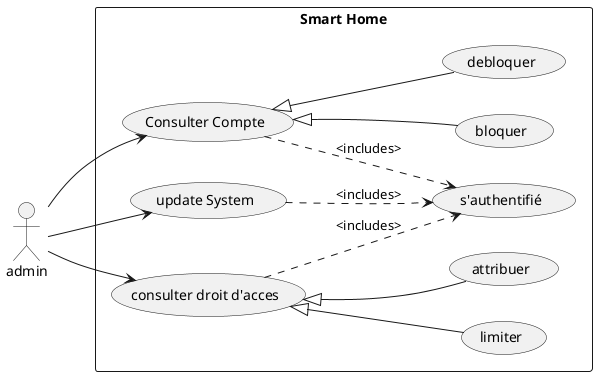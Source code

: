 @startuml
    left to right direction
    actor admin as ad
    rectangle "Smart Home"{
        usecase "update System" as update
        usecase "Consulter Compte" as consCompt
        usecase bloquer
        usecase debloquer
        usecase "s'authentifié" as login
        usecase attribuer
        usecase "consulter droit d'acces" as consAccess
        usecase limiter
        usecase attribuer
    }
    ad --> update
    ad --> consCompt
    ad --> consAccess
    consCompt <|-- bloquer 
    consCompt <|-- debloquer 
    consAccess <|-- attribuer  
    consAccess <|-- limiter  
    update .down.> login : <includes>
    consCompt .down.> login : <includes>
    consAccess .down.> login : <includes>
@enduml